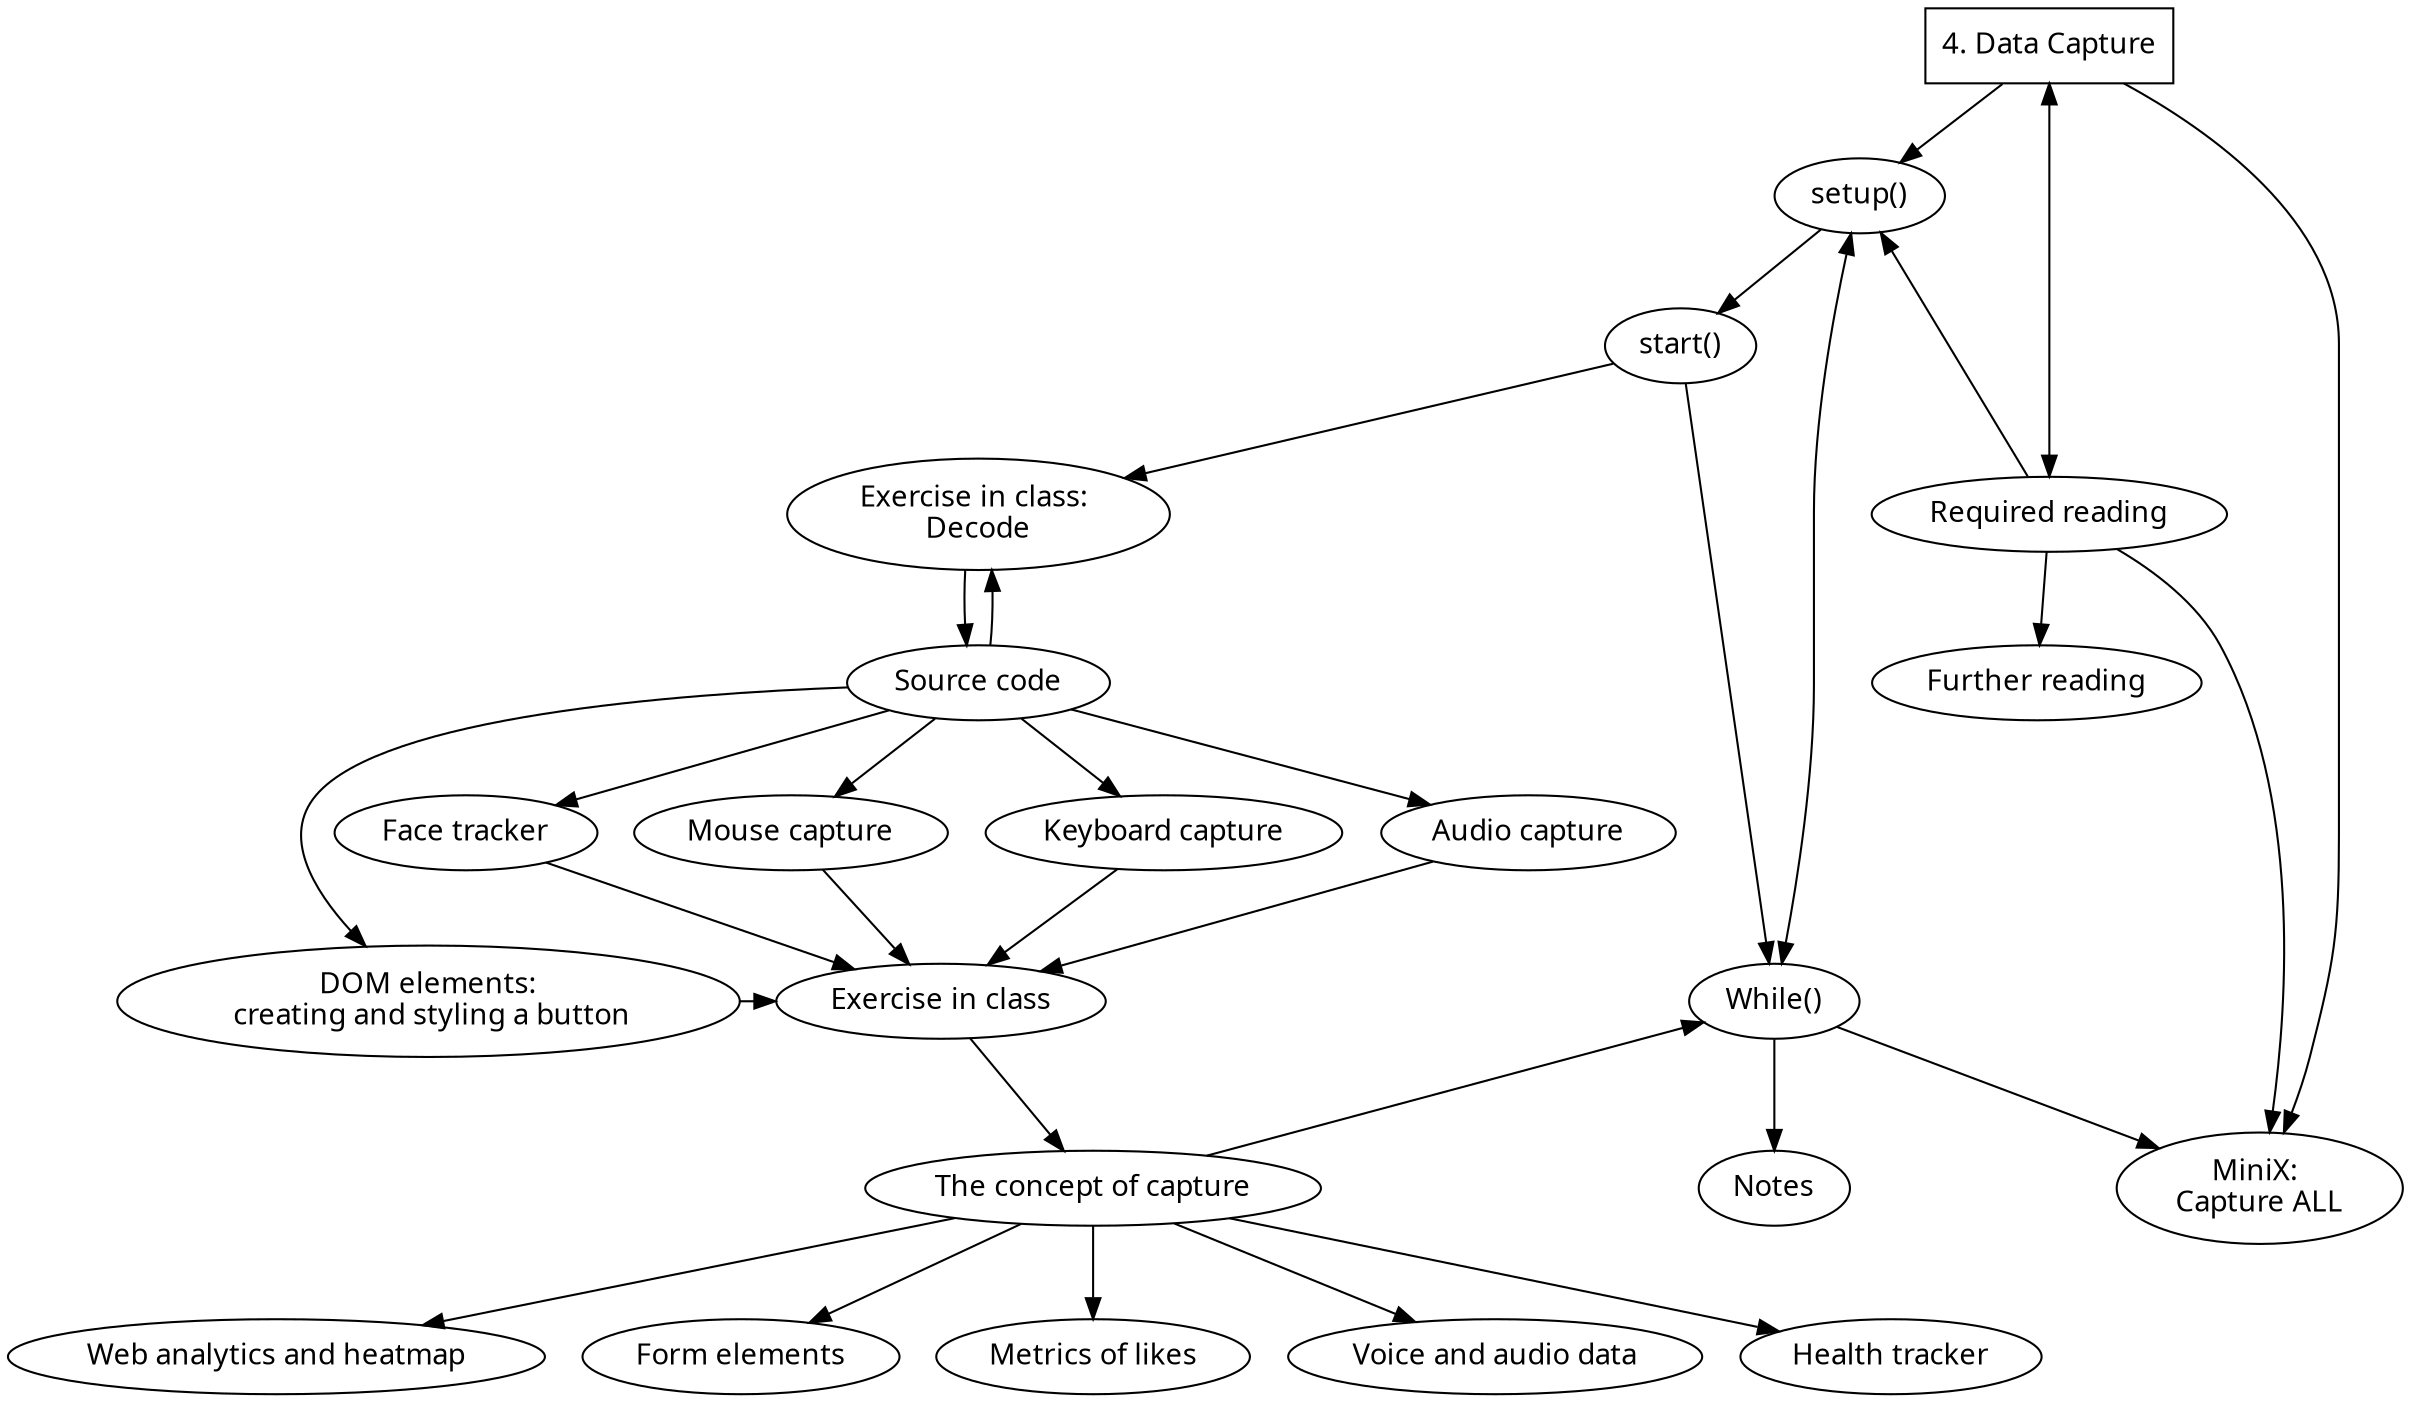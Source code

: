 digraph G {

node[fontname="Hershey-Noailles-help-me"]

//labels
GS [
label="4. Data Capture",
style=bold,
shape=rectangle,
penwidth="1pt"
]

SU [label="setup()"]
ST [label="start()"]
DE [label="Exercise in class: \nDecode"]
SC [label="Source code"]
DOM [label="DOM elements:\n creating and styling a button"]
MC [label="Mouse capture"]
KC [label="Keyboard capture"]
AC [label="Audio capture"]
FT [label="Face tracker"]
EiC [label="Exercise in class"]
CC [label="The concept of capture"]
WA [label="Web analytics and heatmap"]
FE [label="Form elements"]
ML [label="Metrics of likes"]
VD [label="Voice and audio data"]
HT [label="Health tracker"]
MW [label="While()"]
MX [label="MiniX: \nCapture ALL"]
RR [label="Required reading"]
FR [label="Further reading"]
Notes [label="Notes"]

//rank
{rank = same; MW, DOM, EiC}
{rank = same; DE, RR}

//graph
GS -> SU -> ST -> DE -> SC;
SC -> DE;
GS -> RR[dir=both, minlen=3];
SU -> MW [dir=both];
GS -> MX;
RR -> MX, SU;
SC -> DOM, MC, KC, AC, FT;
DOM, MC, KC, AC, FT -> EiC -> CC;
CC -> WA, FE, ML, VD, HT;
ST, CC -> MW -> Notes;
MW -> MX;
RR -> FR;
}
